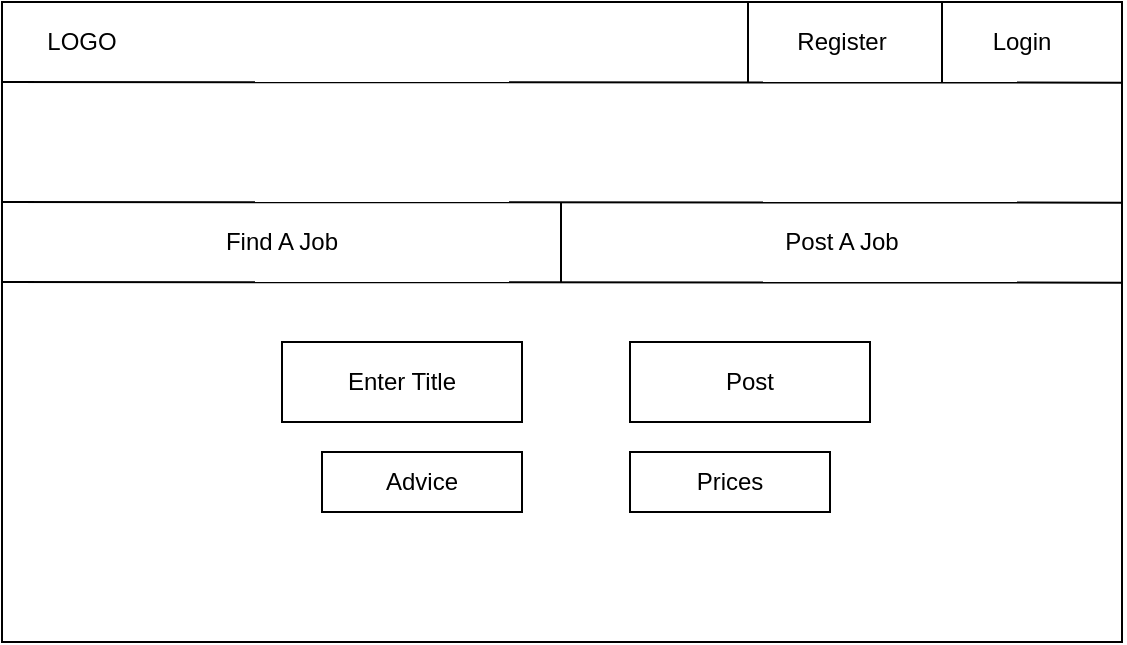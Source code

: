 <mxfile version="13.0.2" type="device"><diagram id="b6fRuoJhXNXF1xLB6mID" name="Page-1"><mxGraphModel dx="1084" dy="469" grid="1" gridSize="10" guides="1" tooltips="1" connect="1" arrows="1" fold="1" page="1" pageScale="1" pageWidth="827" pageHeight="1169" math="0" shadow="0"><root><mxCell id="0"/><mxCell id="1" parent="0"/><mxCell id="j3u83FKALUBM12XC8ov3-1" value="" style="rounded=0;whiteSpace=wrap;html=1;" vertex="1" parent="1"><mxGeometry x="40" y="40" width="560" height="320" as="geometry"/></mxCell><mxCell id="j3u83FKALUBM12XC8ov3-2" value="" style="endArrow=none;html=1;entryX=1;entryY=0.126;entryDx=0;entryDy=0;entryPerimeter=0;" edge="1" parent="1" target="j3u83FKALUBM12XC8ov3-1"><mxGeometry width="50" height="50" relative="1" as="geometry"><mxPoint x="40" y="80" as="sourcePoint"/><mxPoint x="90" y="30" as="targetPoint"/></mxGeometry></mxCell><mxCell id="j3u83FKALUBM12XC8ov3-3" value="LOGO" style="text;html=1;strokeColor=none;fillColor=none;align=center;verticalAlign=middle;whiteSpace=wrap;rounded=0;" vertex="1" parent="1"><mxGeometry x="60" y="50" width="40" height="20" as="geometry"/></mxCell><mxCell id="j3u83FKALUBM12XC8ov3-4" value="" style="endArrow=none;html=1;" edge="1" parent="1"><mxGeometry width="50" height="50" relative="1" as="geometry"><mxPoint x="413" y="80" as="sourcePoint"/><mxPoint x="413" y="40" as="targetPoint"/></mxGeometry></mxCell><mxCell id="j3u83FKALUBM12XC8ov3-5" value="" style="endArrow=none;html=1;" edge="1" parent="1"><mxGeometry width="50" height="50" relative="1" as="geometry"><mxPoint x="510" y="80" as="sourcePoint"/><mxPoint x="510" y="40" as="targetPoint"/></mxGeometry></mxCell><mxCell id="j3u83FKALUBM12XC8ov3-6" value="Register" style="text;html=1;strokeColor=none;fillColor=none;align=center;verticalAlign=middle;whiteSpace=wrap;rounded=0;" vertex="1" parent="1"><mxGeometry x="440" y="50" width="40" height="20" as="geometry"/></mxCell><mxCell id="j3u83FKALUBM12XC8ov3-10" value="Login" style="text;html=1;strokeColor=none;fillColor=none;align=center;verticalAlign=middle;whiteSpace=wrap;rounded=0;" vertex="1" parent="1"><mxGeometry x="530" y="50" width="40" height="20" as="geometry"/></mxCell><mxCell id="j3u83FKALUBM12XC8ov3-11" value="" style="endArrow=none;html=1;entryX=1;entryY=0.126;entryDx=0;entryDy=0;entryPerimeter=0;" edge="1" parent="1"><mxGeometry width="50" height="50" relative="1" as="geometry"><mxPoint x="40" y="140" as="sourcePoint"/><mxPoint x="600" y="140.32" as="targetPoint"/></mxGeometry></mxCell><mxCell id="j3u83FKALUBM12XC8ov3-12" value="" style="endArrow=none;html=1;entryX=1;entryY=0.126;entryDx=0;entryDy=0;entryPerimeter=0;" edge="1" parent="1"><mxGeometry width="50" height="50" relative="1" as="geometry"><mxPoint x="40" y="180" as="sourcePoint"/><mxPoint x="600" y="180.32" as="targetPoint"/></mxGeometry></mxCell><mxCell id="j3u83FKALUBM12XC8ov3-13" value="" style="endArrow=none;html=1;" edge="1" parent="1"><mxGeometry width="50" height="50" relative="1" as="geometry"><mxPoint x="423" y="50" as="sourcePoint"/><mxPoint x="423" y="50" as="targetPoint"/></mxGeometry></mxCell><mxCell id="j3u83FKALUBM12XC8ov3-16" value="" style="endArrow=none;html=1;" edge="1" parent="1"><mxGeometry width="50" height="50" relative="1" as="geometry"><mxPoint x="319.5" y="180" as="sourcePoint"/><mxPoint x="319.5" y="140" as="targetPoint"/><Array as="points"><mxPoint x="319.5" y="180"/></Array></mxGeometry></mxCell><mxCell id="j3u83FKALUBM12XC8ov3-17" value="" style="rounded=0;whiteSpace=wrap;html=1;" vertex="1" parent="1"><mxGeometry x="180" y="210" width="120" height="40" as="geometry"/></mxCell><mxCell id="j3u83FKALUBM12XC8ov3-18" value="" style="rounded=0;whiteSpace=wrap;html=1;" vertex="1" parent="1"><mxGeometry x="354" y="210" width="120" height="40" as="geometry"/></mxCell><mxCell id="j3u83FKALUBM12XC8ov3-19" value="" style="rounded=0;whiteSpace=wrap;html=1;" vertex="1" parent="1"><mxGeometry x="200" y="265" width="100" height="30" as="geometry"/></mxCell><mxCell id="j3u83FKALUBM12XC8ov3-20" value="" style="rounded=0;whiteSpace=wrap;html=1;" vertex="1" parent="1"><mxGeometry x="354" y="265" width="100" height="30" as="geometry"/></mxCell><mxCell id="j3u83FKALUBM12XC8ov3-21" value="Enter Title" style="text;html=1;strokeColor=none;fillColor=none;align=center;verticalAlign=middle;whiteSpace=wrap;rounded=0;" vertex="1" parent="1"><mxGeometry x="210" y="220" width="60" height="20" as="geometry"/></mxCell><mxCell id="j3u83FKALUBM12XC8ov3-22" value="Post" style="text;html=1;strokeColor=none;fillColor=none;align=center;verticalAlign=middle;whiteSpace=wrap;rounded=0;" vertex="1" parent="1"><mxGeometry x="394" y="220" width="40" height="20" as="geometry"/></mxCell><mxCell id="j3u83FKALUBM12XC8ov3-23" value="Advice" style="text;html=1;strokeColor=none;fillColor=none;align=center;verticalAlign=middle;whiteSpace=wrap;rounded=0;" vertex="1" parent="1"><mxGeometry x="230" y="270" width="40" height="20" as="geometry"/></mxCell><mxCell id="j3u83FKALUBM12XC8ov3-24" value="Prices" style="text;html=1;strokeColor=none;fillColor=none;align=center;verticalAlign=middle;whiteSpace=wrap;rounded=0;" vertex="1" parent="1"><mxGeometry x="384" y="270" width="40" height="20" as="geometry"/></mxCell><mxCell id="j3u83FKALUBM12XC8ov3-25" value="Find A Job" style="text;html=1;strokeColor=none;fillColor=none;align=center;verticalAlign=middle;whiteSpace=wrap;rounded=0;" vertex="1" parent="1"><mxGeometry x="130" y="150" width="100" height="20" as="geometry"/></mxCell><mxCell id="j3u83FKALUBM12XC8ov3-26" value="Post A Job" style="text;html=1;strokeColor=none;fillColor=none;align=center;verticalAlign=middle;whiteSpace=wrap;rounded=0;" vertex="1" parent="1"><mxGeometry x="410" y="150" width="100" height="20" as="geometry"/></mxCell></root></mxGraphModel></diagram></mxfile>